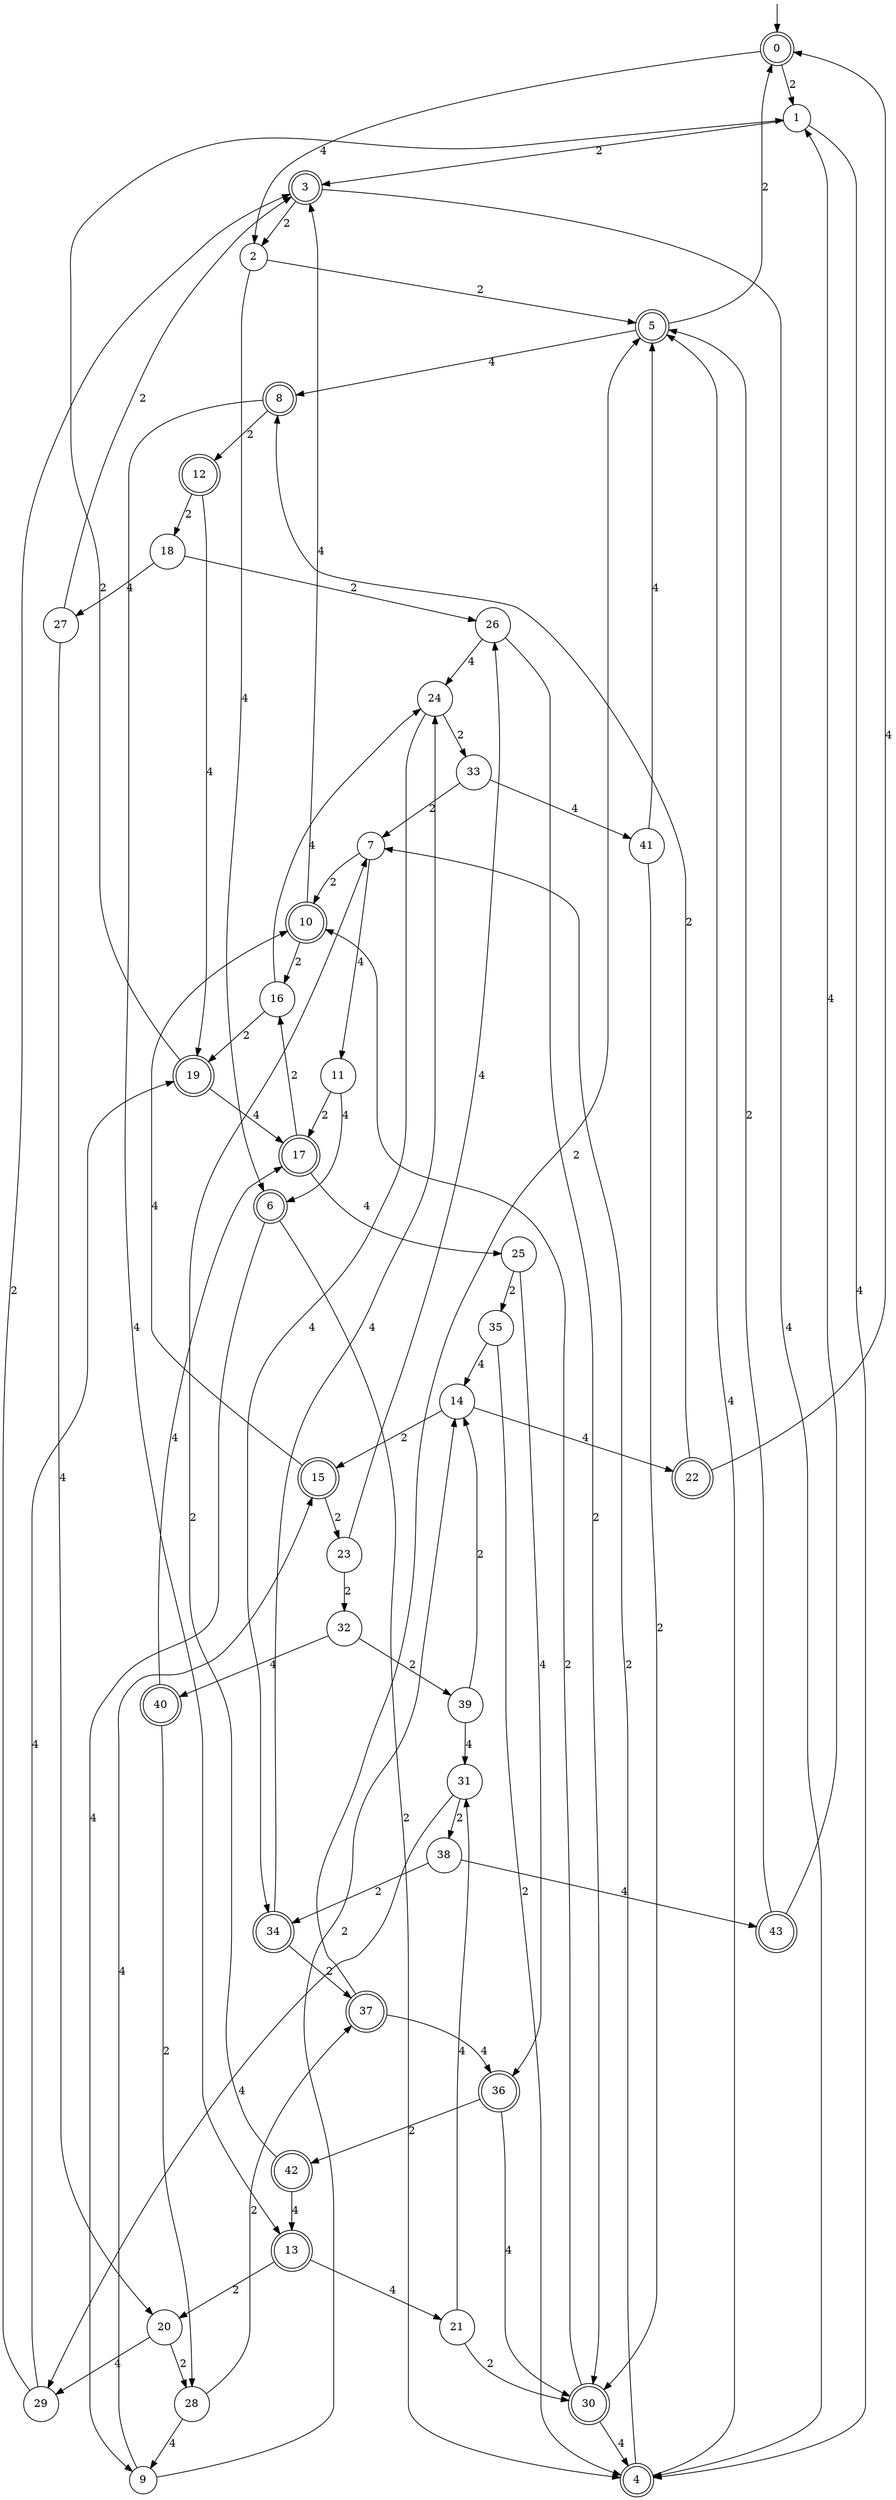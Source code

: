 digraph g {

	s0 [shape="doublecircle" label="0"];
	s1 [shape="circle" label="1"];
	s2 [shape="circle" label="2"];
	s3 [shape="doublecircle" label="3"];
	s4 [shape="doublecircle" label="4"];
	s5 [shape="doublecircle" label="5"];
	s6 [shape="doublecircle" label="6"];
	s7 [shape="circle" label="7"];
	s8 [shape="doublecircle" label="8"];
	s9 [shape="circle" label="9"];
	s10 [shape="doublecircle" label="10"];
	s11 [shape="circle" label="11"];
	s12 [shape="doublecircle" label="12"];
	s13 [shape="doublecircle" label="13"];
	s14 [shape="circle" label="14"];
	s15 [shape="doublecircle" label="15"];
	s16 [shape="circle" label="16"];
	s17 [shape="doublecircle" label="17"];
	s18 [shape="circle" label="18"];
	s19 [shape="doublecircle" label="19"];
	s20 [shape="circle" label="20"];
	s21 [shape="circle" label="21"];
	s22 [shape="doublecircle" label="22"];
	s23 [shape="circle" label="23"];
	s24 [shape="circle" label="24"];
	s25 [shape="circle" label="25"];
	s26 [shape="circle" label="26"];
	s27 [shape="circle" label="27"];
	s28 [shape="circle" label="28"];
	s29 [shape="circle" label="29"];
	s30 [shape="doublecircle" label="30"];
	s31 [shape="circle" label="31"];
	s32 [shape="circle" label="32"];
	s33 [shape="circle" label="33"];
	s34 [shape="doublecircle" label="34"];
	s35 [shape="circle" label="35"];
	s36 [shape="doublecircle" label="36"];
	s37 [shape="doublecircle" label="37"];
	s38 [shape="circle" label="38"];
	s39 [shape="circle" label="39"];
	s40 [shape="doublecircle" label="40"];
	s41 [shape="circle" label="41"];
	s42 [shape="doublecircle" label="42"];
	s43 [shape="doublecircle" label="43"];
	s0 -> s1 [label="2"];
	s0 -> s2 [label="4"];
	s1 -> s3 [label="2"];
	s1 -> s4 [label="4"];
	s2 -> s5 [label="2"];
	s2 -> s6 [label="4"];
	s3 -> s2 [label="2"];
	s3 -> s4 [label="4"];
	s4 -> s7 [label="2"];
	s4 -> s5 [label="4"];
	s5 -> s0 [label="2"];
	s5 -> s8 [label="4"];
	s6 -> s4 [label="2"];
	s6 -> s9 [label="4"];
	s7 -> s10 [label="2"];
	s7 -> s11 [label="4"];
	s8 -> s12 [label="2"];
	s8 -> s13 [label="4"];
	s9 -> s14 [label="2"];
	s9 -> s15 [label="4"];
	s10 -> s16 [label="2"];
	s10 -> s3 [label="4"];
	s11 -> s17 [label="2"];
	s11 -> s6 [label="4"];
	s12 -> s18 [label="2"];
	s12 -> s19 [label="4"];
	s13 -> s20 [label="2"];
	s13 -> s21 [label="4"];
	s14 -> s15 [label="2"];
	s14 -> s22 [label="4"];
	s15 -> s23 [label="2"];
	s15 -> s10 [label="4"];
	s16 -> s19 [label="2"];
	s16 -> s24 [label="4"];
	s17 -> s16 [label="2"];
	s17 -> s25 [label="4"];
	s18 -> s26 [label="2"];
	s18 -> s27 [label="4"];
	s19 -> s1 [label="2"];
	s19 -> s17 [label="4"];
	s20 -> s28 [label="2"];
	s20 -> s29 [label="4"];
	s21 -> s30 [label="2"];
	s21 -> s31 [label="4"];
	s22 -> s8 [label="2"];
	s22 -> s0 [label="4"];
	s23 -> s32 [label="2"];
	s23 -> s26 [label="4"];
	s24 -> s33 [label="2"];
	s24 -> s34 [label="4"];
	s25 -> s35 [label="2"];
	s25 -> s36 [label="4"];
	s26 -> s30 [label="2"];
	s26 -> s24 [label="4"];
	s27 -> s3 [label="2"];
	s27 -> s20 [label="4"];
	s28 -> s37 [label="2"];
	s28 -> s9 [label="4"];
	s29 -> s3 [label="2"];
	s29 -> s19 [label="4"];
	s30 -> s10 [label="2"];
	s30 -> s4 [label="4"];
	s31 -> s38 [label="2"];
	s31 -> s29 [label="4"];
	s32 -> s39 [label="2"];
	s32 -> s40 [label="4"];
	s33 -> s7 [label="2"];
	s33 -> s41 [label="4"];
	s34 -> s37 [label="2"];
	s34 -> s24 [label="4"];
	s35 -> s4 [label="2"];
	s35 -> s14 [label="4"];
	s36 -> s42 [label="2"];
	s36 -> s30 [label="4"];
	s37 -> s5 [label="2"];
	s37 -> s36 [label="4"];
	s38 -> s34 [label="2"];
	s38 -> s43 [label="4"];
	s39 -> s14 [label="2"];
	s39 -> s31 [label="4"];
	s40 -> s28 [label="2"];
	s40 -> s17 [label="4"];
	s41 -> s30 [label="2"];
	s41 -> s5 [label="4"];
	s42 -> s7 [label="2"];
	s42 -> s13 [label="4"];
	s43 -> s5 [label="2"];
	s43 -> s1 [label="4"];

__start0 [label="" shape="none" width="0" height="0"];
__start0 -> s0;

}
